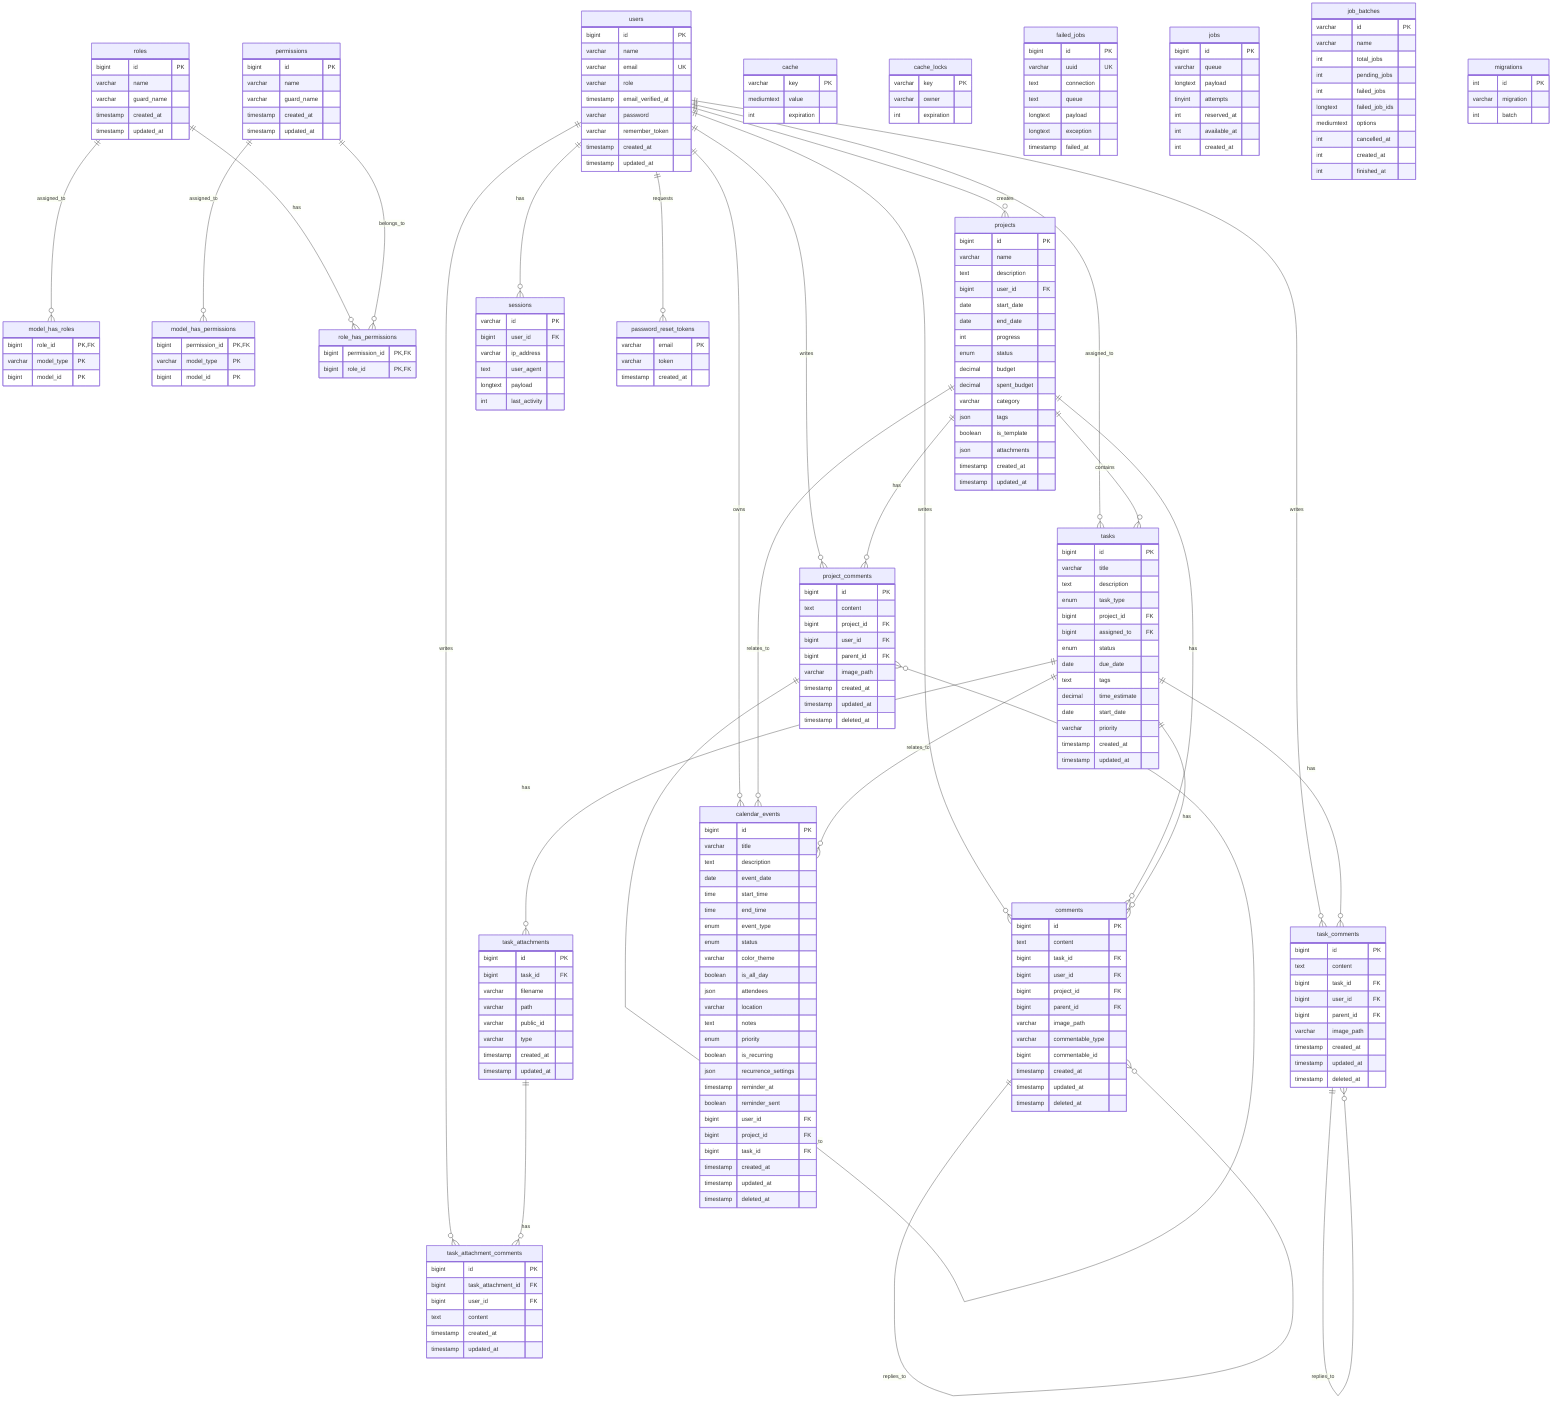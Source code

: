 erDiagram
    %% User Management System
    users {
        bigint id PK
        varchar name
        varchar email UK
        varchar role
        timestamp email_verified_at
        varchar password
        varchar remember_token
        timestamp created_at
        timestamp updated_at
    }
    
    %% Roles and Permissions System
    roles {
        bigint id PK
        varchar name
        varchar guard_name
        timestamp created_at
        timestamp updated_at
    }
    
    permissions {
        bigint id PK
        varchar name
        varchar guard_name
        timestamp created_at
        timestamp updated_at
    }
    
    model_has_roles {
        bigint role_id PK,FK
        varchar model_type PK
        bigint model_id PK
    }
    
    model_has_permissions {
        bigint permission_id PK,FK
        varchar model_type PK
        bigint model_id PK
    }
    
    role_has_permissions {
        bigint permission_id PK,FK
        bigint role_id PK,FK
    }
    
    %% Core Business Entities
    projects {
        bigint id PK
        varchar name
        text description
        bigint user_id FK
        date start_date
        date end_date
        int progress
        enum status
        decimal budget
        decimal spent_budget
        varchar category
        json tags
        boolean is_template
        json attachments
        timestamp created_at
        timestamp updated_at
    }
    
    tasks {
        bigint id PK
        varchar title
        text description
        enum task_type
        bigint project_id FK
        bigint assigned_to FK
        enum status
        date due_date
        text tags
        decimal time_estimate
        date start_date
        varchar priority
        timestamp created_at
        timestamp updated_at
    }
    
    %% Comment System
    comments {
        bigint id PK
        text content
        bigint task_id FK
        bigint user_id FK
        bigint project_id FK
        bigint parent_id FK
        varchar image_path
        varchar commentable_type
        bigint commentable_id
        timestamp created_at
        timestamp updated_at
        timestamp deleted_at
    }
    
    project_comments {
        bigint id PK
        text content
        bigint project_id FK
        bigint user_id FK
        bigint parent_id FK
        varchar image_path
        timestamp created_at
        timestamp updated_at
        timestamp deleted_at
    }
    
    task_comments {
        bigint id PK
        text content
        bigint task_id FK
        bigint user_id FK
        bigint parent_id FK
        varchar image_path
        timestamp created_at
        timestamp updated_at
        timestamp deleted_at
    }
    
    %% Attachment System
    task_attachments {
        bigint id PK
        bigint task_id FK
        varchar filename
        varchar path
        varchar public_id
        varchar type
        timestamp created_at
        timestamp updated_at
    }
    
    task_attachment_comments {
        bigint id PK
        bigint task_attachment_id FK
        bigint user_id FK
        text content
        timestamp created_at
        timestamp updated_at
    }
    
    %% Calendar System
    calendar_events {
        bigint id PK
        varchar title
        text description
        date event_date
        time start_time
        time end_time
        enum event_type
        enum status
        varchar color_theme
        boolean is_all_day
        json attendees
        varchar location
        text notes
        enum priority
        boolean is_recurring
        json recurrence_settings
        timestamp reminder_at
        boolean reminder_sent
        bigint user_id FK
        bigint project_id FK
        bigint task_id FK
        timestamp created_at
        timestamp updated_at
        timestamp deleted_at
    }
    
    %% Laravel System Tables
    sessions {
        varchar id PK
        bigint user_id FK
        varchar ip_address
        text user_agent
        longtext payload
        int last_activity
    }
    
    password_reset_tokens {
        varchar email PK
        varchar token
        timestamp created_at
    }
    
    cache {
        varchar key PK
        mediumtext value
        int expiration
    }
    
    cache_locks {
        varchar key PK
        varchar owner
        int expiration
    }
    
    failed_jobs {
        bigint id PK
        varchar uuid UK
        text connection
        text queue
        longtext payload
        longtext exception
        timestamp failed_at
    }
    
    jobs {
        bigint id PK
        varchar queue
        longtext payload
        tinyint attempts
        int reserved_at
        int available_at
        int created_at
    }
    
    job_batches {
        varchar id PK
        varchar name
        int total_jobs
        int pending_jobs
        int failed_jobs
        longtext failed_job_ids
        mediumtext options
        int cancelled_at
        int created_at
        int finished_at
    }
    
    migrations {
        int id PK
        varchar migration
        int batch
    }
    
    %% PRIMARY RELATIONSHIPS
    
    %% User relationships
    users ||--o{ projects : "creates"
    users ||--o{ tasks : "assigned_to"
    users ||--o{ comments : "writes"
    users ||--o{ project_comments : "writes"
    users ||--o{ task_comments : "writes"
    users ||--o{ task_attachment_comments : "writes"
    users ||--o{ calendar_events : "owns"
    users ||--o{ sessions : "has"
    
    %% Project relationships
    projects ||--o{ tasks : "contains"
    projects ||--o{ project_comments : "has"
    projects ||--o{ calendar_events : "relates_to"
    projects ||--o{ comments : "has"
    
    %% Task relationships
    tasks ||--o{ comments : "has"
    tasks ||--o{ task_comments : "has"
    tasks ||--o{ task_attachments : "has"
    tasks ||--o{ calendar_events : "relates_to"
    
    %% Comment relationships (Self-referencing)
    comments ||--o{ comments : "replies_to"
    project_comments ||--o{ project_comments : "replies_to"
    task_comments ||--o{ task_comments : "replies_to"
    
    %% Attachment relationships
    task_attachments ||--o{ task_attachment_comments : "has"
    
    %% Permission System relationships
    roles ||--o{ model_has_roles : "assigned_to"
    permissions ||--o{ model_has_permissions : "assigned_to"
    roles ||--o{ role_has_permissions : "has"
    permissions ||--o{ role_has_permissions : "belongs_to"
    
    %% Password reset relationships
    users ||--o{ password_reset_tokens : "requests"